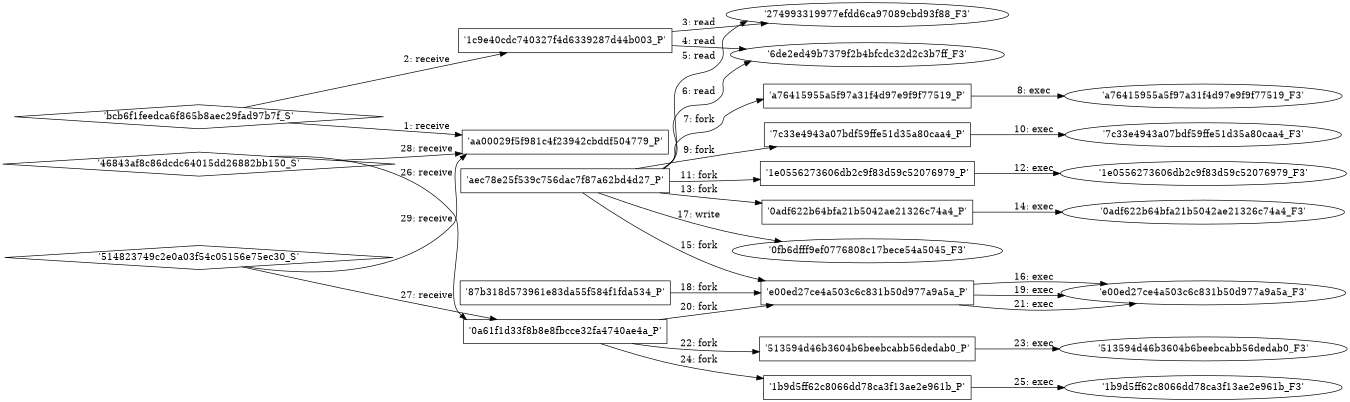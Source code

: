 digraph "D:\Learning\Paper\apt\基于CTI的攻击预警\Dataset\攻击图\ASGfromALLCTI\Malicious Android Apps Exploit Coronavirus Panic.dot" {
rankdir="LR"
size="9"
fixedsize="false"
splines="true"
nodesep=0.3
ranksep=0
fontsize=10
overlap="scalexy"
engine= "neato"
	"'aa00029f5f981c4f23942cbddf504779_P'" [node_type=Process shape=box]
	"'bcb6f1feedca6f865b8aec29fad97b7f_S'" [node_type=Socket shape=diamond]
	"'bcb6f1feedca6f865b8aec29fad97b7f_S'" -> "'aa00029f5f981c4f23942cbddf504779_P'" [label="1: receive"]
	"'1c9e40cdc740327f4d6339287d44b003_P'" [node_type=Process shape=box]
	"'bcb6f1feedca6f865b8aec29fad97b7f_S'" [node_type=Socket shape=diamond]
	"'bcb6f1feedca6f865b8aec29fad97b7f_S'" -> "'1c9e40cdc740327f4d6339287d44b003_P'" [label="2: receive"]
	"'274993319977efdd6ca97089cbd93f88_F3'" [node_type=file shape=ellipse]
	"'1c9e40cdc740327f4d6339287d44b003_P'" [node_type=Process shape=box]
	"'1c9e40cdc740327f4d6339287d44b003_P'" -> "'274993319977efdd6ca97089cbd93f88_F3'" [label="3: read"]
	"'6de2ed49b7379f2b4bfcdc32d2c3b7ff_F3'" [node_type=file shape=ellipse]
	"'1c9e40cdc740327f4d6339287d44b003_P'" [node_type=Process shape=box]
	"'1c9e40cdc740327f4d6339287d44b003_P'" -> "'6de2ed49b7379f2b4bfcdc32d2c3b7ff_F3'" [label="4: read"]
	"'274993319977efdd6ca97089cbd93f88_F3'" [node_type=file shape=ellipse]
	"'aec78e25f539c756dac7f87a62bd4d27_P'" [node_type=Process shape=box]
	"'aec78e25f539c756dac7f87a62bd4d27_P'" -> "'274993319977efdd6ca97089cbd93f88_F3'" [label="5: read"]
	"'6de2ed49b7379f2b4bfcdc32d2c3b7ff_F3'" [node_type=file shape=ellipse]
	"'aec78e25f539c756dac7f87a62bd4d27_P'" [node_type=Process shape=box]
	"'aec78e25f539c756dac7f87a62bd4d27_P'" -> "'6de2ed49b7379f2b4bfcdc32d2c3b7ff_F3'" [label="6: read"]
	"'aec78e25f539c756dac7f87a62bd4d27_P'" [node_type=Process shape=box]
	"'a76415955a5f97a31f4d97e9f9f77519_P'" [node_type=Process shape=box]
	"'aec78e25f539c756dac7f87a62bd4d27_P'" -> "'a76415955a5f97a31f4d97e9f9f77519_P'" [label="7: fork"]
	"'a76415955a5f97a31f4d97e9f9f77519_P'" [node_type=Process shape=box]
	"'a76415955a5f97a31f4d97e9f9f77519_F3'" [node_type=File shape=ellipse]
	"'a76415955a5f97a31f4d97e9f9f77519_P'" -> "'a76415955a5f97a31f4d97e9f9f77519_F3'" [label="8: exec"]
	"'aec78e25f539c756dac7f87a62bd4d27_P'" [node_type=Process shape=box]
	"'7c33e4943a07bdf59ffe51d35a80caa4_P'" [node_type=Process shape=box]
	"'aec78e25f539c756dac7f87a62bd4d27_P'" -> "'7c33e4943a07bdf59ffe51d35a80caa4_P'" [label="9: fork"]
	"'7c33e4943a07bdf59ffe51d35a80caa4_P'" [node_type=Process shape=box]
	"'7c33e4943a07bdf59ffe51d35a80caa4_F3'" [node_type=File shape=ellipse]
	"'7c33e4943a07bdf59ffe51d35a80caa4_P'" -> "'7c33e4943a07bdf59ffe51d35a80caa4_F3'" [label="10: exec"]
	"'aec78e25f539c756dac7f87a62bd4d27_P'" [node_type=Process shape=box]
	"'1e0556273606db2c9f83d59c52076979_P'" [node_type=Process shape=box]
	"'aec78e25f539c756dac7f87a62bd4d27_P'" -> "'1e0556273606db2c9f83d59c52076979_P'" [label="11: fork"]
	"'1e0556273606db2c9f83d59c52076979_P'" [node_type=Process shape=box]
	"'1e0556273606db2c9f83d59c52076979_F3'" [node_type=File shape=ellipse]
	"'1e0556273606db2c9f83d59c52076979_P'" -> "'1e0556273606db2c9f83d59c52076979_F3'" [label="12: exec"]
	"'aec78e25f539c756dac7f87a62bd4d27_P'" [node_type=Process shape=box]
	"'0adf622b64bfa21b5042ae21326c74a4_P'" [node_type=Process shape=box]
	"'aec78e25f539c756dac7f87a62bd4d27_P'" -> "'0adf622b64bfa21b5042ae21326c74a4_P'" [label="13: fork"]
	"'0adf622b64bfa21b5042ae21326c74a4_P'" [node_type=Process shape=box]
	"'0adf622b64bfa21b5042ae21326c74a4_F3'" [node_type=File shape=ellipse]
	"'0adf622b64bfa21b5042ae21326c74a4_P'" -> "'0adf622b64bfa21b5042ae21326c74a4_F3'" [label="14: exec"]
	"'aec78e25f539c756dac7f87a62bd4d27_P'" [node_type=Process shape=box]
	"'e00ed27ce4a503c6c831b50d977a9a5a_P'" [node_type=Process shape=box]
	"'aec78e25f539c756dac7f87a62bd4d27_P'" -> "'e00ed27ce4a503c6c831b50d977a9a5a_P'" [label="15: fork"]
	"'e00ed27ce4a503c6c831b50d977a9a5a_P'" [node_type=Process shape=box]
	"'e00ed27ce4a503c6c831b50d977a9a5a_F3'" [node_type=File shape=ellipse]
	"'e00ed27ce4a503c6c831b50d977a9a5a_P'" -> "'e00ed27ce4a503c6c831b50d977a9a5a_F3'" [label="16: exec"]
	"'0fb6dfff9ef0776808c17bece54a5045_F3'" [node_type=file shape=ellipse]
	"'aec78e25f539c756dac7f87a62bd4d27_P'" [node_type=Process shape=box]
	"'aec78e25f539c756dac7f87a62bd4d27_P'" -> "'0fb6dfff9ef0776808c17bece54a5045_F3'" [label="17: write"]
	"'87b318d573961e83da55f584f1fda534_P'" [node_type=Process shape=box]
	"'e00ed27ce4a503c6c831b50d977a9a5a_P'" [node_type=Process shape=box]
	"'87b318d573961e83da55f584f1fda534_P'" -> "'e00ed27ce4a503c6c831b50d977a9a5a_P'" [label="18: fork"]
	"'e00ed27ce4a503c6c831b50d977a9a5a_P'" [node_type=Process shape=box]
	"'e00ed27ce4a503c6c831b50d977a9a5a_F3'" [node_type=File shape=ellipse]
	"'e00ed27ce4a503c6c831b50d977a9a5a_P'" -> "'e00ed27ce4a503c6c831b50d977a9a5a_F3'" [label="19: exec"]
	"'0a61f1d33f8b8e8fbcce32fa4740ae4a_P'" [node_type=Process shape=box]
	"'e00ed27ce4a503c6c831b50d977a9a5a_P'" [node_type=Process shape=box]
	"'0a61f1d33f8b8e8fbcce32fa4740ae4a_P'" -> "'e00ed27ce4a503c6c831b50d977a9a5a_P'" [label="20: fork"]
	"'e00ed27ce4a503c6c831b50d977a9a5a_P'" [node_type=Process shape=box]
	"'e00ed27ce4a503c6c831b50d977a9a5a_F3'" [node_type=File shape=ellipse]
	"'e00ed27ce4a503c6c831b50d977a9a5a_P'" -> "'e00ed27ce4a503c6c831b50d977a9a5a_F3'" [label="21: exec"]
	"'0a61f1d33f8b8e8fbcce32fa4740ae4a_P'" [node_type=Process shape=box]
	"'513594d46b3604b6beebcabb56dedab0_P'" [node_type=Process shape=box]
	"'0a61f1d33f8b8e8fbcce32fa4740ae4a_P'" -> "'513594d46b3604b6beebcabb56dedab0_P'" [label="22: fork"]
	"'513594d46b3604b6beebcabb56dedab0_P'" [node_type=Process shape=box]
	"'513594d46b3604b6beebcabb56dedab0_F3'" [node_type=File shape=ellipse]
	"'513594d46b3604b6beebcabb56dedab0_P'" -> "'513594d46b3604b6beebcabb56dedab0_F3'" [label="23: exec"]
	"'0a61f1d33f8b8e8fbcce32fa4740ae4a_P'" [node_type=Process shape=box]
	"'1b9d5ff62c8066dd78ca3f13ae2e961b_P'" [node_type=Process shape=box]
	"'0a61f1d33f8b8e8fbcce32fa4740ae4a_P'" -> "'1b9d5ff62c8066dd78ca3f13ae2e961b_P'" [label="24: fork"]
	"'1b9d5ff62c8066dd78ca3f13ae2e961b_P'" [node_type=Process shape=box]
	"'1b9d5ff62c8066dd78ca3f13ae2e961b_F3'" [node_type=File shape=ellipse]
	"'1b9d5ff62c8066dd78ca3f13ae2e961b_P'" -> "'1b9d5ff62c8066dd78ca3f13ae2e961b_F3'" [label="25: exec"]
	"'0a61f1d33f8b8e8fbcce32fa4740ae4a_P'" [node_type=Process shape=box]
	"'46843af8c86dcdc64015dd26882bb150_S'" [node_type=Socket shape=diamond]
	"'46843af8c86dcdc64015dd26882bb150_S'" -> "'0a61f1d33f8b8e8fbcce32fa4740ae4a_P'" [label="26: receive"]
	"'0a61f1d33f8b8e8fbcce32fa4740ae4a_P'" [node_type=Process shape=box]
	"'514823749c2e0a03f54c05156e75ec30_S'" [node_type=Socket shape=diamond]
	"'514823749c2e0a03f54c05156e75ec30_S'" -> "'0a61f1d33f8b8e8fbcce32fa4740ae4a_P'" [label="27: receive"]
	"'aa00029f5f981c4f23942cbddf504779_P'" [node_type=Process shape=box]
	"'46843af8c86dcdc64015dd26882bb150_S'" [node_type=Socket shape=diamond]
	"'46843af8c86dcdc64015dd26882bb150_S'" -> "'aa00029f5f981c4f23942cbddf504779_P'" [label="28: receive"]
	"'aa00029f5f981c4f23942cbddf504779_P'" [node_type=Process shape=box]
	"'514823749c2e0a03f54c05156e75ec30_S'" [node_type=Socket shape=diamond]
	"'514823749c2e0a03f54c05156e75ec30_S'" -> "'aa00029f5f981c4f23942cbddf504779_P'" [label="29: receive"]
}

